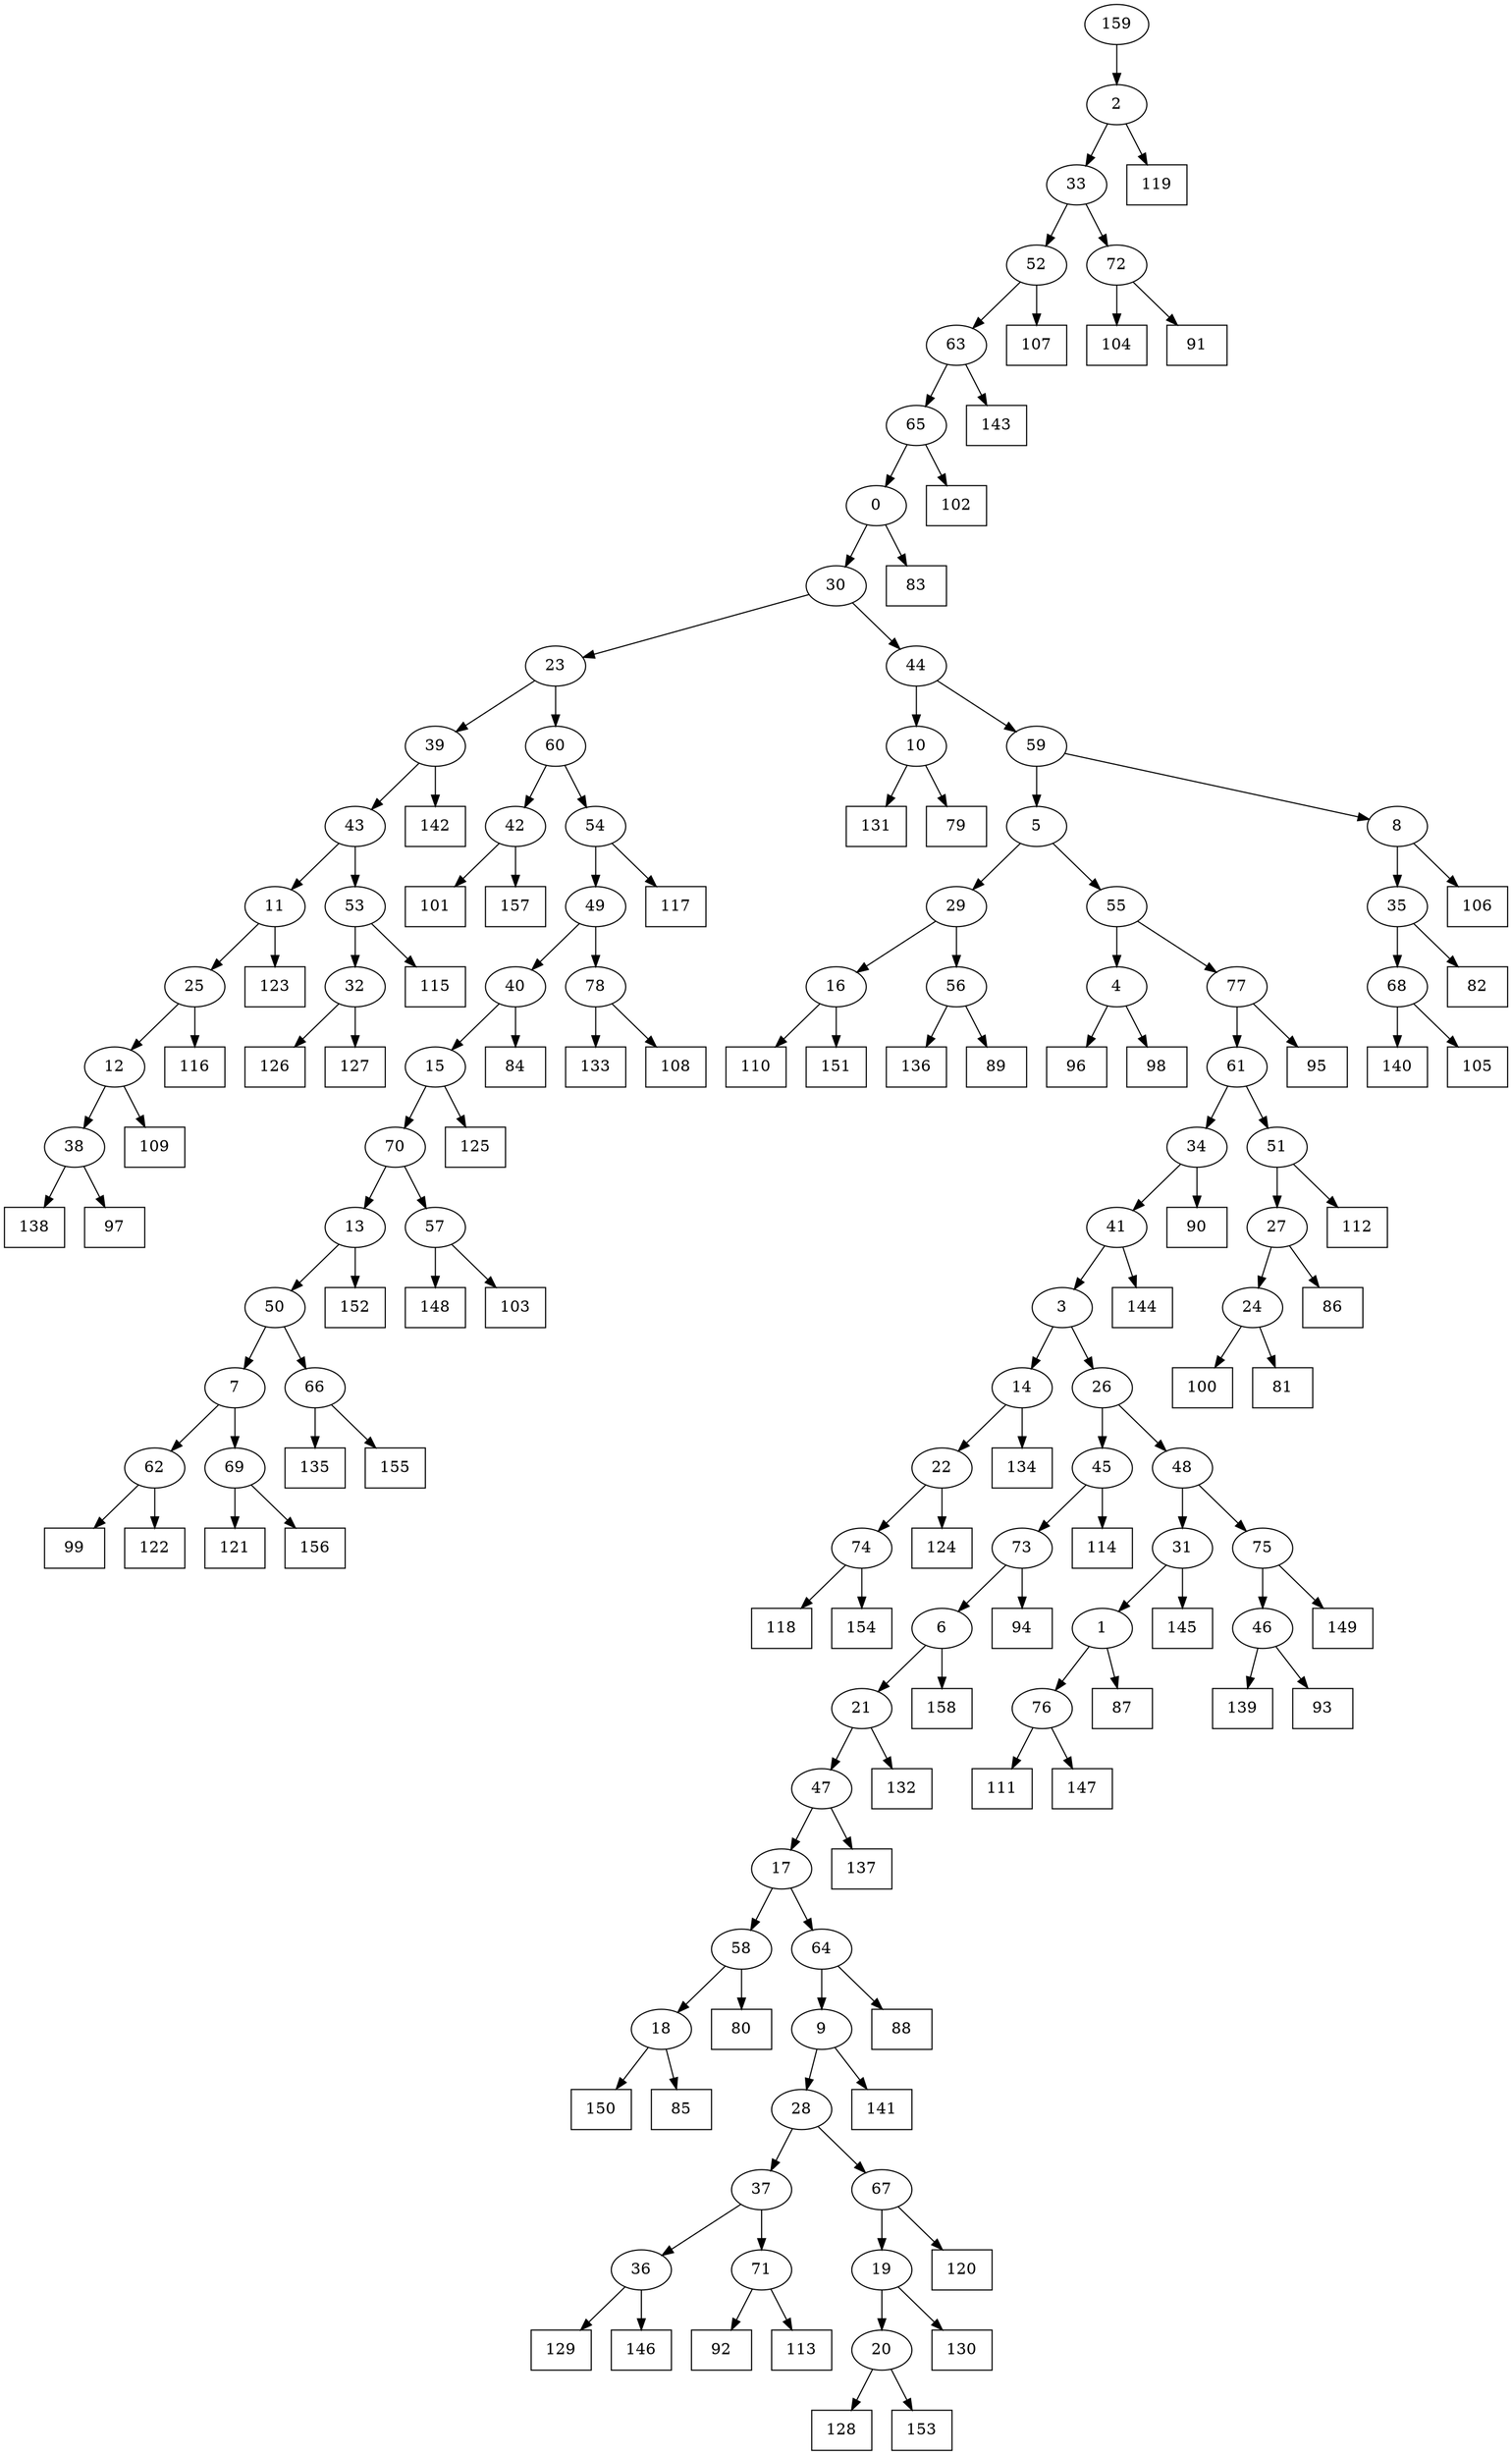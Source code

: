 digraph G {
0[label="0"];
1[label="1"];
2[label="2"];
3[label="3"];
4[label="4"];
5[label="5"];
6[label="6"];
7[label="7"];
8[label="8"];
9[label="9"];
10[label="10"];
11[label="11"];
12[label="12"];
13[label="13"];
14[label="14"];
15[label="15"];
16[label="16"];
17[label="17"];
18[label="18"];
19[label="19"];
20[label="20"];
21[label="21"];
22[label="22"];
23[label="23"];
24[label="24"];
25[label="25"];
26[label="26"];
27[label="27"];
28[label="28"];
29[label="29"];
30[label="30"];
31[label="31"];
32[label="32"];
33[label="33"];
34[label="34"];
35[label="35"];
36[label="36"];
37[label="37"];
38[label="38"];
39[label="39"];
40[label="40"];
41[label="41"];
42[label="42"];
43[label="43"];
44[label="44"];
45[label="45"];
46[label="46"];
47[label="47"];
48[label="48"];
49[label="49"];
50[label="50"];
51[label="51"];
52[label="52"];
53[label="53"];
54[label="54"];
55[label="55"];
56[label="56"];
57[label="57"];
58[label="58"];
59[label="59"];
60[label="60"];
61[label="61"];
62[label="62"];
63[label="63"];
64[label="64"];
65[label="65"];
66[label="66"];
67[label="67"];
68[label="68"];
69[label="69"];
70[label="70"];
71[label="71"];
72[label="72"];
73[label="73"];
74[label="74"];
75[label="75"];
76[label="76"];
77[label="77"];
78[label="78"];
79[shape=box,label="111"];
80[shape=box,label="140"];
81[shape=box,label="96"];
82[shape=box,label="135"];
83[shape=box,label="139"];
84[shape=box,label="120"];
85[shape=box,label="80"];
86[shape=box,label="119"];
87[shape=box,label="131"];
88[shape=box,label="136"];
89[shape=box,label="132"];
90[shape=box,label="90"];
91[shape=box,label="138"];
92[shape=box,label="130"];
93[shape=box,label="89"];
94[shape=box,label="109"];
95[shape=box,label="99"];
96[shape=box,label="92"];
97[shape=box,label="107"];
98[shape=box,label="144"];
99[shape=box,label="141"];
100[shape=box,label="147"];
101[shape=box,label="158"];
102[shape=box,label="123"];
103[shape=box,label="87"];
104[shape=box,label="152"];
105[shape=box,label="104"];
106[shape=box,label="133"];
107[shape=box,label="128"];
108[shape=box,label="112"];
109[shape=box,label="102"];
110[shape=box,label="121"];
111[shape=box,label="153"];
112[shape=box,label="84"];
113[shape=box,label="148"];
114[shape=box,label="145"];
115[shape=box,label="105"];
116[shape=box,label="93"];
117[shape=box,label="79"];
118[shape=box,label="113"];
119[shape=box,label="134"];
120[shape=box,label="124"];
121[shape=box,label="86"];
122[shape=box,label="100"];
123[shape=box,label="126"];
124[shape=box,label="125"];
125[shape=box,label="129"];
126[shape=box,label="142"];
127[shape=box,label="97"];
128[shape=box,label="143"];
129[shape=box,label="110"];
130[shape=box,label="114"];
131[shape=box,label="122"];
132[shape=box,label="116"];
133[shape=box,label="137"];
134[shape=box,label="108"];
135[shape=box,label="115"];
136[shape=box,label="146"];
137[shape=box,label="82"];
138[shape=box,label="88"];
139[shape=box,label="101"];
140[shape=box,label="98"];
141[shape=box,label="155"];
142[shape=box,label="149"];
143[shape=box,label="118"];
144[shape=box,label="91"];
145[shape=box,label="117"];
146[shape=box,label="150"];
147[shape=box,label="83"];
148[shape=box,label="103"];
149[shape=box,label="151"];
150[shape=box,label="85"];
151[shape=box,label="81"];
152[shape=box,label="156"];
153[shape=box,label="95"];
154[shape=box,label="157"];
155[shape=box,label="94"];
156[shape=box,label="127"];
157[shape=box,label="154"];
158[shape=box,label="106"];
159[label="159"];
11->102 ;
9->99 ;
77->153 ;
42->154 ;
8->158 ;
31->114 ;
16->129 ;
74->143 ;
57->113 ;
38->91 ;
28->37 ;
62->131 ;
42->139 ;
25->132 ;
16->149 ;
6->101 ;
56->88 ;
68->80 ;
62->95 ;
2->86 ;
75->142 ;
67->84 ;
64->138 ;
22->74 ;
74->157 ;
35->137 ;
40->112 ;
18->150 ;
72->105 ;
24->122 ;
51->27 ;
27->121 ;
0->30 ;
27->24 ;
24->151 ;
6->21 ;
21->89 ;
34->90 ;
76->100 ;
54->49 ;
53->135 ;
36->125 ;
29->56 ;
65->0 ;
21->47 ;
10->87 ;
49->40 ;
159->2 ;
44->10 ;
49->78 ;
78->134 ;
30->44 ;
22->120 ;
73->6 ;
30->23 ;
37->36 ;
26->48 ;
32->156 ;
63->128 ;
13->50 ;
68->115 ;
60->54 ;
56->93 ;
53->32 ;
54->145 ;
17->64 ;
58->85 ;
19->92 ;
40->15 ;
15->124 ;
73->155 ;
2->33 ;
33->52 ;
78->106 ;
70->57 ;
57->148 ;
69->110 ;
15->70 ;
5->29 ;
29->16 ;
61->51 ;
51->108 ;
52->63 ;
59->5 ;
5->55 ;
64->9 ;
9->28 ;
71->96 ;
28->67 ;
67->19 ;
14->22 ;
46->83 ;
7->69 ;
33->72 ;
45->73 ;
1->76 ;
76->79 ;
58->18 ;
20->111 ;
31->1 ;
1->103 ;
45->130 ;
12->38 ;
38->127 ;
52->97 ;
70->13 ;
13->104 ;
10->117 ;
41->3 ;
3->14 ;
11->25 ;
75->46 ;
32->123 ;
23->39 ;
39->126 ;
14->119 ;
25->12 ;
12->94 ;
66->82 ;
55->77 ;
77->61 ;
61->34 ;
4->81 ;
19->20 ;
44->59 ;
59->8 ;
47->17 ;
17->58 ;
0->147 ;
34->41 ;
41->98 ;
47->133 ;
50->7 ;
7->62 ;
48->31 ;
8->35 ;
35->68 ;
36->136 ;
26->45 ;
3->26 ;
43->53 ;
48->75 ;
55->4 ;
4->140 ;
20->107 ;
39->43 ;
43->11 ;
72->144 ;
63->65 ;
65->109 ;
46->116 ;
23->60 ;
60->42 ;
69->152 ;
50->66 ;
66->141 ;
18->146 ;
37->71 ;
71->118 ;
}
